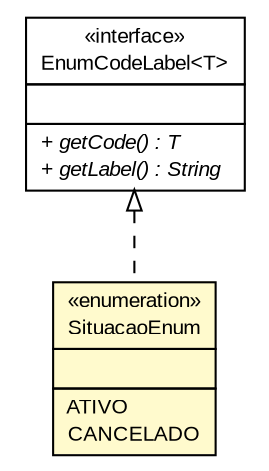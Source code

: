 #!/usr/local/bin/dot
#
# Class diagram 
# Generated by UMLGraph version R5_6 (http://www.umlgraph.org/)
#

digraph G {
	edge [fontname="arial",fontsize=10,labelfontname="arial",labelfontsize=10];
	node [fontname="arial",fontsize=10,shape=plaintext];
	nodesep=0.25;
	ranksep=0.5;
	// br.gov.to.sefaz.persistence.enums.SituacaoEnum
	c256 [label=<<table title="br.gov.to.sefaz.persistence.enums.SituacaoEnum" border="0" cellborder="1" cellspacing="0" cellpadding="2" port="p" bgcolor="lemonChiffon" href="./SituacaoEnum.html">
		<tr><td><table border="0" cellspacing="0" cellpadding="1">
<tr><td align="center" balign="center"> &#171;enumeration&#187; </td></tr>
<tr><td align="center" balign="center"> SituacaoEnum </td></tr>
		</table></td></tr>
		<tr><td><table border="0" cellspacing="0" cellpadding="1">
<tr><td align="left" balign="left">  </td></tr>
		</table></td></tr>
		<tr><td><table border="0" cellspacing="0" cellpadding="1">
<tr><td align="left" balign="left"> ATIVO </td></tr>
<tr><td align="left" balign="left"> CANCELADO </td></tr>
		</table></td></tr>
		</table>>, URL="./SituacaoEnum.html", fontname="arial", fontcolor="black", fontsize=10.0];
	// br.gov.to.sefaz.persistence.enums.EnumCodeLabel<T>
	c257 [label=<<table title="br.gov.to.sefaz.persistence.enums.EnumCodeLabel" border="0" cellborder="1" cellspacing="0" cellpadding="2" port="p" href="./EnumCodeLabel.html">
		<tr><td><table border="0" cellspacing="0" cellpadding="1">
<tr><td align="center" balign="center"> &#171;interface&#187; </td></tr>
<tr><td align="center" balign="center"> EnumCodeLabel&lt;T&gt; </td></tr>
		</table></td></tr>
		<tr><td><table border="0" cellspacing="0" cellpadding="1">
<tr><td align="left" balign="left">  </td></tr>
		</table></td></tr>
		<tr><td><table border="0" cellspacing="0" cellpadding="1">
<tr><td align="left" balign="left"><font face="arial italic" point-size="10.0"> + getCode() : T </font></td></tr>
<tr><td align="left" balign="left"><font face="arial italic" point-size="10.0"> + getLabel() : String </font></td></tr>
		</table></td></tr>
		</table>>, URL="./EnumCodeLabel.html", fontname="arial", fontcolor="black", fontsize=10.0];
	//br.gov.to.sefaz.persistence.enums.SituacaoEnum implements br.gov.to.sefaz.persistence.enums.EnumCodeLabel<T>
	c257:p -> c256:p [dir=back,arrowtail=empty,style=dashed];
}

